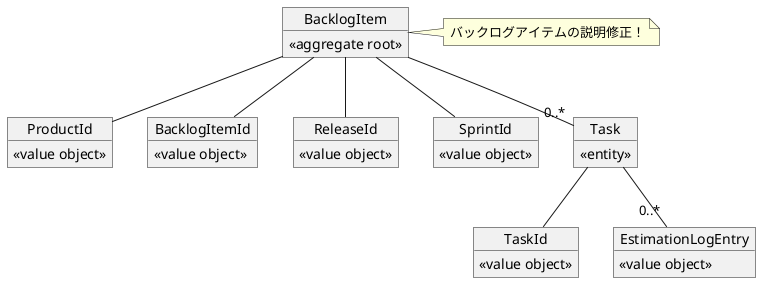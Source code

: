 @startuml
object BacklogItem {
  <<aggregate root>>
}
object ProductId {
  <<value object>>
}
object BacklogItemId {
  <<value object>>
}
object ReleaseId {
  <<value object>>
}
object SprintId {
  <<value object>>
}

object Task {
  <<entity>>
}
object TaskId {
  <<value object>>
}
object EstimationLogEntry {
  <<value object>>
}

BacklogItem -- BacklogItemId
BacklogItem -- ProductId
BacklogItem -- ReleaseId
BacklogItem -- SprintId
BacklogItem -- "0..*" Task

Task -- TaskId
Task -- "0..*" EstimationLogEntry

note right of BacklogItem {
  バックログアイテムの説明修正！
}

@enduml
